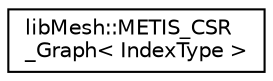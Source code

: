 digraph "类继承关系图"
{
 // INTERACTIVE_SVG=YES
  edge [fontname="Helvetica",fontsize="10",labelfontname="Helvetica",labelfontsize="10"];
  node [fontname="Helvetica",fontsize="10",shape=record];
  rankdir="LR";
  Node1 [label="libMesh::METIS_CSR\l_Graph\< IndexType \>",height=0.2,width=0.4,color="black", fillcolor="white", style="filled",URL="$classlibMesh_1_1METIS__CSR__Graph.html",tooltip="This utility class provides a convenient implementation for building the compressed-row-storage graph..."];
}
